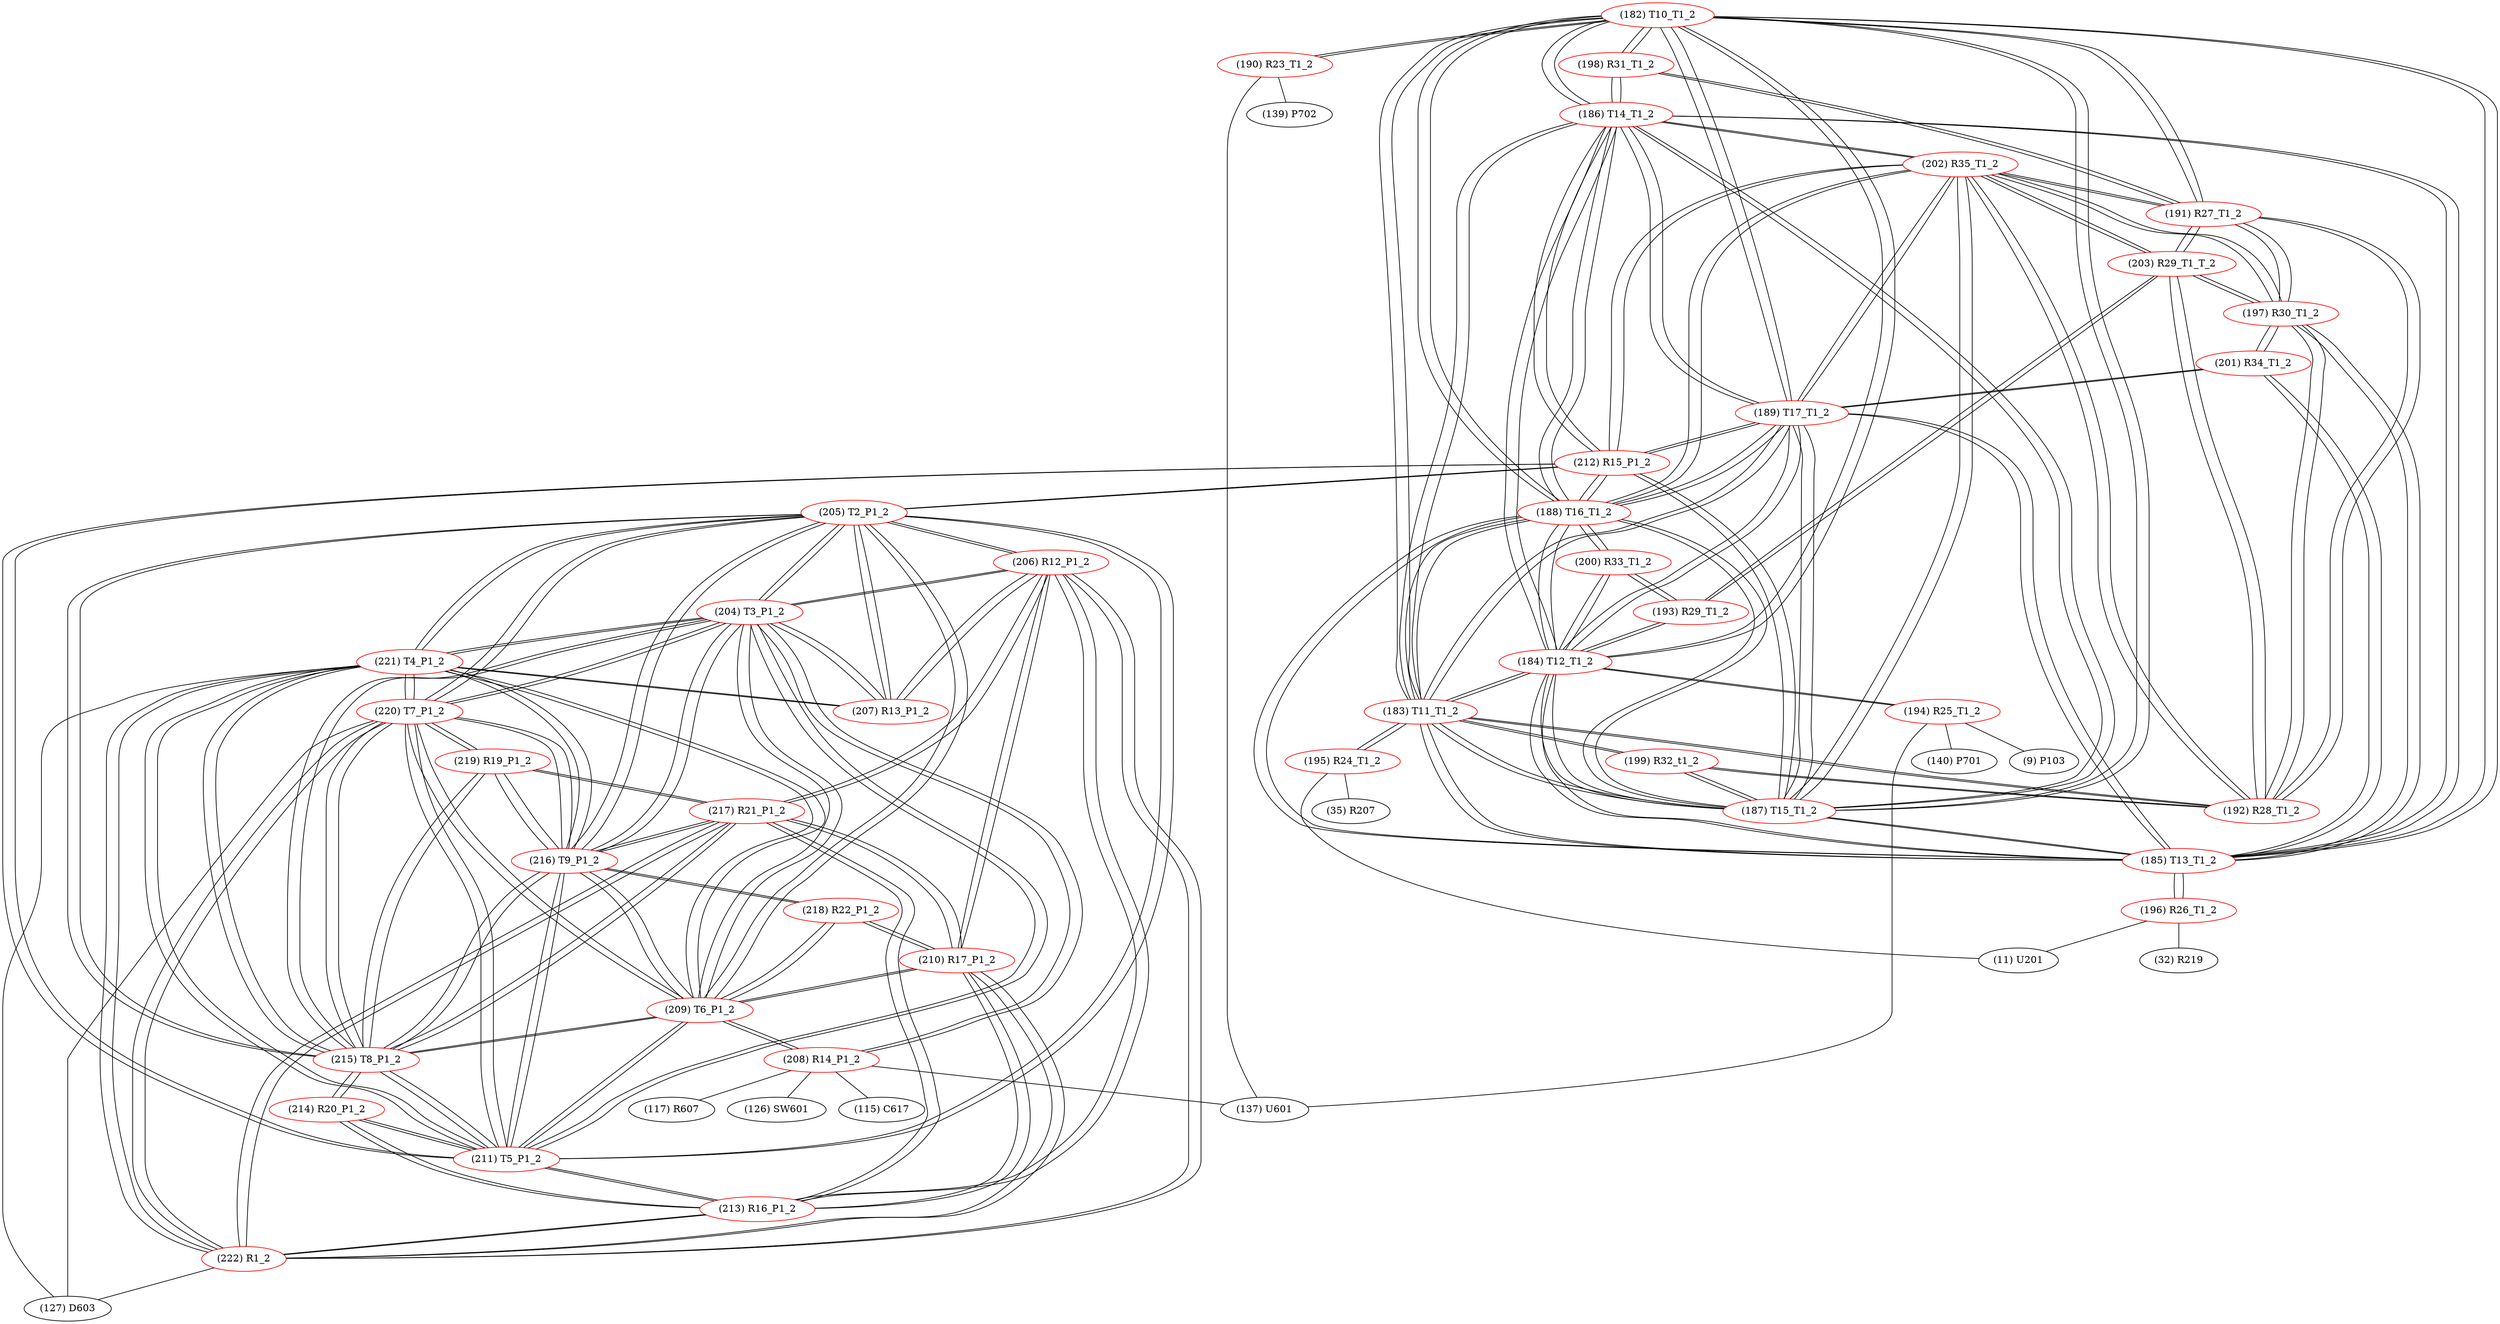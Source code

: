 graph {
	182 [label="(182) T10_T1_2" color=red]
	190 [label="(190) R23_T1_2"]
	198 [label="(198) R31_T1_2"]
	191 [label="(191) R27_T1_2"]
	188 [label="(188) T16_T1_2"]
	189 [label="(189) T17_T1_2"]
	187 [label="(187) T15_T1_2"]
	184 [label="(184) T12_T1_2"]
	186 [label="(186) T14_T1_2"]
	185 [label="(185) T13_T1_2"]
	183 [label="(183) T11_T1_2"]
	183 [label="(183) T11_T1_2" color=red]
	195 [label="(195) R24_T1_2"]
	192 [label="(192) R28_T1_2"]
	199 [label="(199) R32_t1_2"]
	182 [label="(182) T10_T1_2"]
	188 [label="(188) T16_T1_2"]
	189 [label="(189) T17_T1_2"]
	187 [label="(187) T15_T1_2"]
	184 [label="(184) T12_T1_2"]
	186 [label="(186) T14_T1_2"]
	185 [label="(185) T13_T1_2"]
	184 [label="(184) T12_T1_2" color=red]
	200 [label="(200) R33_T1_2"]
	193 [label="(193) R29_T1_2"]
	194 [label="(194) R25_T1_2"]
	182 [label="(182) T10_T1_2"]
	188 [label="(188) T16_T1_2"]
	189 [label="(189) T17_T1_2"]
	187 [label="(187) T15_T1_2"]
	186 [label="(186) T14_T1_2"]
	185 [label="(185) T13_T1_2"]
	183 [label="(183) T11_T1_2"]
	185 [label="(185) T13_T1_2" color=red]
	197 [label="(197) R30_T1_2"]
	201 [label="(201) R34_T1_2"]
	196 [label="(196) R26_T1_2"]
	182 [label="(182) T10_T1_2"]
	188 [label="(188) T16_T1_2"]
	189 [label="(189) T17_T1_2"]
	187 [label="(187) T15_T1_2"]
	184 [label="(184) T12_T1_2"]
	186 [label="(186) T14_T1_2"]
	183 [label="(183) T11_T1_2"]
	186 [label="(186) T14_T1_2" color=red]
	182 [label="(182) T10_T1_2"]
	188 [label="(188) T16_T1_2"]
	189 [label="(189) T17_T1_2"]
	187 [label="(187) T15_T1_2"]
	184 [label="(184) T12_T1_2"]
	185 [label="(185) T13_T1_2"]
	183 [label="(183) T11_T1_2"]
	198 [label="(198) R31_T1_2"]
	212 [label="(212) R15_P1_2"]
	202 [label="(202) R35_T1_2"]
	187 [label="(187) T15_T1_2" color=red]
	199 [label="(199) R32_t1_2"]
	182 [label="(182) T10_T1_2"]
	188 [label="(188) T16_T1_2"]
	189 [label="(189) T17_T1_2"]
	184 [label="(184) T12_T1_2"]
	186 [label="(186) T14_T1_2"]
	185 [label="(185) T13_T1_2"]
	183 [label="(183) T11_T1_2"]
	212 [label="(212) R15_P1_2"]
	202 [label="(202) R35_T1_2"]
	188 [label="(188) T16_T1_2" color=red]
	200 [label="(200) R33_T1_2"]
	182 [label="(182) T10_T1_2"]
	189 [label="(189) T17_T1_2"]
	187 [label="(187) T15_T1_2"]
	184 [label="(184) T12_T1_2"]
	186 [label="(186) T14_T1_2"]
	185 [label="(185) T13_T1_2"]
	183 [label="(183) T11_T1_2"]
	212 [label="(212) R15_P1_2"]
	202 [label="(202) R35_T1_2"]
	189 [label="(189) T17_T1_2" color=red]
	201 [label="(201) R34_T1_2"]
	182 [label="(182) T10_T1_2"]
	188 [label="(188) T16_T1_2"]
	187 [label="(187) T15_T1_2"]
	184 [label="(184) T12_T1_2"]
	186 [label="(186) T14_T1_2"]
	185 [label="(185) T13_T1_2"]
	183 [label="(183) T11_T1_2"]
	212 [label="(212) R15_P1_2"]
	202 [label="(202) R35_T1_2"]
	190 [label="(190) R23_T1_2" color=red]
	139 [label="(139) P702"]
	137 [label="(137) U601"]
	182 [label="(182) T10_T1_2"]
	191 [label="(191) R27_T1_2" color=red]
	197 [label="(197) R30_T1_2"]
	202 [label="(202) R35_T1_2"]
	203 [label="(203) R29_T1_T_2"]
	192 [label="(192) R28_T1_2"]
	182 [label="(182) T10_T1_2"]
	198 [label="(198) R31_T1_2"]
	192 [label="(192) R28_T1_2" color=red]
	197 [label="(197) R30_T1_2"]
	202 [label="(202) R35_T1_2"]
	203 [label="(203) R29_T1_T_2"]
	191 [label="(191) R27_T1_2"]
	183 [label="(183) T11_T1_2"]
	199 [label="(199) R32_t1_2"]
	193 [label="(193) R29_T1_2" color=red]
	200 [label="(200) R33_T1_2"]
	184 [label="(184) T12_T1_2"]
	203 [label="(203) R29_T1_T_2"]
	194 [label="(194) R25_T1_2" color=red]
	140 [label="(140) P701"]
	137 [label="(137) U601"]
	9 [label="(9) P103"]
	184 [label="(184) T12_T1_2"]
	195 [label="(195) R24_T1_2" color=red]
	11 [label="(11) U201"]
	35 [label="(35) R207"]
	183 [label="(183) T11_T1_2"]
	196 [label="(196) R26_T1_2" color=red]
	32 [label="(32) R219"]
	11 [label="(11) U201"]
	185 [label="(185) T13_T1_2"]
	197 [label="(197) R30_T1_2" color=red]
	202 [label="(202) R35_T1_2"]
	203 [label="(203) R29_T1_T_2"]
	192 [label="(192) R28_T1_2"]
	191 [label="(191) R27_T1_2"]
	201 [label="(201) R34_T1_2"]
	185 [label="(185) T13_T1_2"]
	198 [label="(198) R31_T1_2" color=red]
	182 [label="(182) T10_T1_2"]
	191 [label="(191) R27_T1_2"]
	186 [label="(186) T14_T1_2"]
	199 [label="(199) R32_t1_2" color=red]
	187 [label="(187) T15_T1_2"]
	183 [label="(183) T11_T1_2"]
	192 [label="(192) R28_T1_2"]
	200 [label="(200) R33_T1_2" color=red]
	188 [label="(188) T16_T1_2"]
	193 [label="(193) R29_T1_2"]
	184 [label="(184) T12_T1_2"]
	201 [label="(201) R34_T1_2" color=red]
	189 [label="(189) T17_T1_2"]
	197 [label="(197) R30_T1_2"]
	185 [label="(185) T13_T1_2"]
	202 [label="(202) R35_T1_2" color=red]
	197 [label="(197) R30_T1_2"]
	203 [label="(203) R29_T1_T_2"]
	192 [label="(192) R28_T1_2"]
	191 [label="(191) R27_T1_2"]
	212 [label="(212) R15_P1_2"]
	189 [label="(189) T17_T1_2"]
	188 [label="(188) T16_T1_2"]
	187 [label="(187) T15_T1_2"]
	186 [label="(186) T14_T1_2"]
	203 [label="(203) R29_T1_T_2" color=red]
	197 [label="(197) R30_T1_2"]
	202 [label="(202) R35_T1_2"]
	192 [label="(192) R28_T1_2"]
	191 [label="(191) R27_T1_2"]
	193 [label="(193) R29_T1_2"]
	204 [label="(204) T3_P1_2" color=red]
	221 [label="(221) T4_P1_2"]
	220 [label="(220) T7_P1_2"]
	211 [label="(211) T5_P1_2"]
	216 [label="(216) T9_P1_2"]
	215 [label="(215) T8_P1_2"]
	209 [label="(209) T6_P1_2"]
	205 [label="(205) T2_P1_2"]
	208 [label="(208) R14_P1_2"]
	207 [label="(207) R13_P1_2"]
	206 [label="(206) R12_P1_2"]
	205 [label="(205) T2_P1_2" color=red]
	204 [label="(204) T3_P1_2"]
	221 [label="(221) T4_P1_2"]
	220 [label="(220) T7_P1_2"]
	211 [label="(211) T5_P1_2"]
	216 [label="(216) T9_P1_2"]
	215 [label="(215) T8_P1_2"]
	209 [label="(209) T6_P1_2"]
	207 [label="(207) R13_P1_2"]
	206 [label="(206) R12_P1_2"]
	212 [label="(212) R15_P1_2"]
	206 [label="(206) R12_P1_2" color=red]
	217 [label="(217) R21_P1_2"]
	213 [label="(213) R16_P1_2"]
	210 [label="(210) R17_P1_2"]
	222 [label="(222) R1_2"]
	207 [label="(207) R13_P1_2"]
	204 [label="(204) T3_P1_2"]
	205 [label="(205) T2_P1_2"]
	207 [label="(207) R13_P1_2" color=red]
	221 [label="(221) T4_P1_2"]
	204 [label="(204) T3_P1_2"]
	206 [label="(206) R12_P1_2"]
	205 [label="(205) T2_P1_2"]
	208 [label="(208) R14_P1_2" color=red]
	115 [label="(115) C617"]
	117 [label="(117) R607"]
	137 [label="(137) U601"]
	126 [label="(126) SW601"]
	204 [label="(204) T3_P1_2"]
	209 [label="(209) T6_P1_2"]
	209 [label="(209) T6_P1_2" color=red]
	204 [label="(204) T3_P1_2"]
	221 [label="(221) T4_P1_2"]
	220 [label="(220) T7_P1_2"]
	211 [label="(211) T5_P1_2"]
	216 [label="(216) T9_P1_2"]
	215 [label="(215) T8_P1_2"]
	205 [label="(205) T2_P1_2"]
	208 [label="(208) R14_P1_2"]
	218 [label="(218) R22_P1_2"]
	210 [label="(210) R17_P1_2"]
	210 [label="(210) R17_P1_2" color=red]
	217 [label="(217) R21_P1_2"]
	213 [label="(213) R16_P1_2"]
	206 [label="(206) R12_P1_2"]
	222 [label="(222) R1_2"]
	218 [label="(218) R22_P1_2"]
	209 [label="(209) T6_P1_2"]
	211 [label="(211) T5_P1_2" color=red]
	204 [label="(204) T3_P1_2"]
	221 [label="(221) T4_P1_2"]
	220 [label="(220) T7_P1_2"]
	216 [label="(216) T9_P1_2"]
	215 [label="(215) T8_P1_2"]
	209 [label="(209) T6_P1_2"]
	205 [label="(205) T2_P1_2"]
	212 [label="(212) R15_P1_2"]
	213 [label="(213) R16_P1_2"]
	214 [label="(214) R20_P1_2"]
	212 [label="(212) R15_P1_2" color=red]
	189 [label="(189) T17_T1_2"]
	202 [label="(202) R35_T1_2"]
	188 [label="(188) T16_T1_2"]
	187 [label="(187) T15_T1_2"]
	186 [label="(186) T14_T1_2"]
	205 [label="(205) T2_P1_2"]
	211 [label="(211) T5_P1_2"]
	213 [label="(213) R16_P1_2" color=red]
	217 [label="(217) R21_P1_2"]
	206 [label="(206) R12_P1_2"]
	210 [label="(210) R17_P1_2"]
	222 [label="(222) R1_2"]
	211 [label="(211) T5_P1_2"]
	214 [label="(214) R20_P1_2"]
	214 [label="(214) R20_P1_2" color=red]
	215 [label="(215) T8_P1_2"]
	213 [label="(213) R16_P1_2"]
	211 [label="(211) T5_P1_2"]
	215 [label="(215) T8_P1_2" color=red]
	204 [label="(204) T3_P1_2"]
	221 [label="(221) T4_P1_2"]
	220 [label="(220) T7_P1_2"]
	211 [label="(211) T5_P1_2"]
	216 [label="(216) T9_P1_2"]
	209 [label="(209) T6_P1_2"]
	205 [label="(205) T2_P1_2"]
	217 [label="(217) R21_P1_2"]
	219 [label="(219) R19_P1_2"]
	214 [label="(214) R20_P1_2"]
	216 [label="(216) T9_P1_2" color=red]
	218 [label="(218) R22_P1_2"]
	204 [label="(204) T3_P1_2"]
	221 [label="(221) T4_P1_2"]
	220 [label="(220) T7_P1_2"]
	211 [label="(211) T5_P1_2"]
	215 [label="(215) T8_P1_2"]
	209 [label="(209) T6_P1_2"]
	205 [label="(205) T2_P1_2"]
	217 [label="(217) R21_P1_2"]
	219 [label="(219) R19_P1_2"]
	217 [label="(217) R21_P1_2" color=red]
	213 [label="(213) R16_P1_2"]
	206 [label="(206) R12_P1_2"]
	210 [label="(210) R17_P1_2"]
	222 [label="(222) R1_2"]
	216 [label="(216) T9_P1_2"]
	215 [label="(215) T8_P1_2"]
	219 [label="(219) R19_P1_2"]
	218 [label="(218) R22_P1_2" color=red]
	216 [label="(216) T9_P1_2"]
	209 [label="(209) T6_P1_2"]
	210 [label="(210) R17_P1_2"]
	219 [label="(219) R19_P1_2" color=red]
	216 [label="(216) T9_P1_2"]
	217 [label="(217) R21_P1_2"]
	215 [label="(215) T8_P1_2"]
	220 [label="(220) T7_P1_2"]
	220 [label="(220) T7_P1_2" color=red]
	204 [label="(204) T3_P1_2"]
	221 [label="(221) T4_P1_2"]
	211 [label="(211) T5_P1_2"]
	216 [label="(216) T9_P1_2"]
	215 [label="(215) T8_P1_2"]
	209 [label="(209) T6_P1_2"]
	205 [label="(205) T2_P1_2"]
	222 [label="(222) R1_2"]
	127 [label="(127) D603"]
	219 [label="(219) R19_P1_2"]
	221 [label="(221) T4_P1_2" color=red]
	204 [label="(204) T3_P1_2"]
	220 [label="(220) T7_P1_2"]
	211 [label="(211) T5_P1_2"]
	216 [label="(216) T9_P1_2"]
	215 [label="(215) T8_P1_2"]
	209 [label="(209) T6_P1_2"]
	205 [label="(205) T2_P1_2"]
	207 [label="(207) R13_P1_2"]
	222 [label="(222) R1_2"]
	127 [label="(127) D603"]
	222 [label="(222) R1_2" color=red]
	221 [label="(221) T4_P1_2"]
	220 [label="(220) T7_P1_2"]
	127 [label="(127) D603"]
	217 [label="(217) R21_P1_2"]
	213 [label="(213) R16_P1_2"]
	206 [label="(206) R12_P1_2"]
	210 [label="(210) R17_P1_2"]
	182 -- 190
	182 -- 198
	182 -- 191
	182 -- 188
	182 -- 189
	182 -- 187
	182 -- 184
	182 -- 186
	182 -- 185
	182 -- 183
	183 -- 195
	183 -- 192
	183 -- 199
	183 -- 182
	183 -- 188
	183 -- 189
	183 -- 187
	183 -- 184
	183 -- 186
	183 -- 185
	184 -- 200
	184 -- 193
	184 -- 194
	184 -- 182
	184 -- 188
	184 -- 189
	184 -- 187
	184 -- 186
	184 -- 185
	184 -- 183
	185 -- 197
	185 -- 201
	185 -- 196
	185 -- 182
	185 -- 188
	185 -- 189
	185 -- 187
	185 -- 184
	185 -- 186
	185 -- 183
	186 -- 182
	186 -- 188
	186 -- 189
	186 -- 187
	186 -- 184
	186 -- 185
	186 -- 183
	186 -- 198
	186 -- 212
	186 -- 202
	187 -- 199
	187 -- 182
	187 -- 188
	187 -- 189
	187 -- 184
	187 -- 186
	187 -- 185
	187 -- 183
	187 -- 212
	187 -- 202
	188 -- 200
	188 -- 182
	188 -- 189
	188 -- 187
	188 -- 184
	188 -- 186
	188 -- 185
	188 -- 183
	188 -- 212
	188 -- 202
	189 -- 201
	189 -- 182
	189 -- 188
	189 -- 187
	189 -- 184
	189 -- 186
	189 -- 185
	189 -- 183
	189 -- 212
	189 -- 202
	190 -- 139
	190 -- 137
	190 -- 182
	191 -- 197
	191 -- 202
	191 -- 203
	191 -- 192
	191 -- 182
	191 -- 198
	192 -- 197
	192 -- 202
	192 -- 203
	192 -- 191
	192 -- 183
	192 -- 199
	193 -- 200
	193 -- 184
	193 -- 203
	194 -- 140
	194 -- 137
	194 -- 9
	194 -- 184
	195 -- 11
	195 -- 35
	195 -- 183
	196 -- 32
	196 -- 11
	196 -- 185
	197 -- 202
	197 -- 203
	197 -- 192
	197 -- 191
	197 -- 201
	197 -- 185
	198 -- 182
	198 -- 191
	198 -- 186
	199 -- 187
	199 -- 183
	199 -- 192
	200 -- 188
	200 -- 193
	200 -- 184
	201 -- 189
	201 -- 197
	201 -- 185
	202 -- 197
	202 -- 203
	202 -- 192
	202 -- 191
	202 -- 212
	202 -- 189
	202 -- 188
	202 -- 187
	202 -- 186
	203 -- 197
	203 -- 202
	203 -- 192
	203 -- 191
	203 -- 193
	204 -- 221
	204 -- 220
	204 -- 211
	204 -- 216
	204 -- 215
	204 -- 209
	204 -- 205
	204 -- 208
	204 -- 207
	204 -- 206
	205 -- 204
	205 -- 221
	205 -- 220
	205 -- 211
	205 -- 216
	205 -- 215
	205 -- 209
	205 -- 207
	205 -- 206
	205 -- 212
	206 -- 217
	206 -- 213
	206 -- 210
	206 -- 222
	206 -- 207
	206 -- 204
	206 -- 205
	207 -- 221
	207 -- 204
	207 -- 206
	207 -- 205
	208 -- 115
	208 -- 117
	208 -- 137
	208 -- 126
	208 -- 204
	208 -- 209
	209 -- 204
	209 -- 221
	209 -- 220
	209 -- 211
	209 -- 216
	209 -- 215
	209 -- 205
	209 -- 208
	209 -- 218
	209 -- 210
	210 -- 217
	210 -- 213
	210 -- 206
	210 -- 222
	210 -- 218
	210 -- 209
	211 -- 204
	211 -- 221
	211 -- 220
	211 -- 216
	211 -- 215
	211 -- 209
	211 -- 205
	211 -- 212
	211 -- 213
	211 -- 214
	212 -- 189
	212 -- 202
	212 -- 188
	212 -- 187
	212 -- 186
	212 -- 205
	212 -- 211
	213 -- 217
	213 -- 206
	213 -- 210
	213 -- 222
	213 -- 211
	213 -- 214
	214 -- 215
	214 -- 213
	214 -- 211
	215 -- 204
	215 -- 221
	215 -- 220
	215 -- 211
	215 -- 216
	215 -- 209
	215 -- 205
	215 -- 217
	215 -- 219
	215 -- 214
	216 -- 218
	216 -- 204
	216 -- 221
	216 -- 220
	216 -- 211
	216 -- 215
	216 -- 209
	216 -- 205
	216 -- 217
	216 -- 219
	217 -- 213
	217 -- 206
	217 -- 210
	217 -- 222
	217 -- 216
	217 -- 215
	217 -- 219
	218 -- 216
	218 -- 209
	218 -- 210
	219 -- 216
	219 -- 217
	219 -- 215
	219 -- 220
	220 -- 204
	220 -- 221
	220 -- 211
	220 -- 216
	220 -- 215
	220 -- 209
	220 -- 205
	220 -- 222
	220 -- 127
	220 -- 219
	221 -- 204
	221 -- 220
	221 -- 211
	221 -- 216
	221 -- 215
	221 -- 209
	221 -- 205
	221 -- 207
	221 -- 222
	221 -- 127
	222 -- 221
	222 -- 220
	222 -- 127
	222 -- 217
	222 -- 213
	222 -- 206
	222 -- 210
}